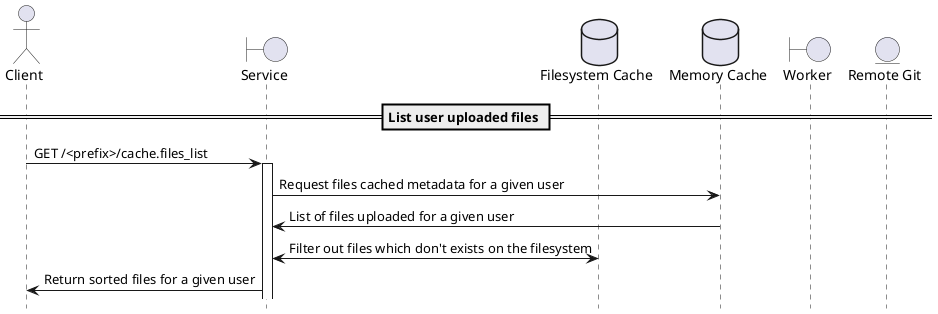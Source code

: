     @startuml
    hide footbox
    skinparam shadowing false

    actor Client
    boundary Service
    database "Filesystem Cache" as Filesystem
    database "Memory Cache" as Cache
    boundary Worker
    entity "Remote Git" as Git

    == List user uploaded files ==
    Client->Service: GET /<prefix>/cache.files_list
    activate Service
    Service->Cache: Request files cached metadata for a given user
    Cache->Service: List of files uploaded for a given user
    Service<->Filesystem: Filter out files which don't exists on the filesystem
    Service->Client: Return sorted files for a given user

    @enduml
